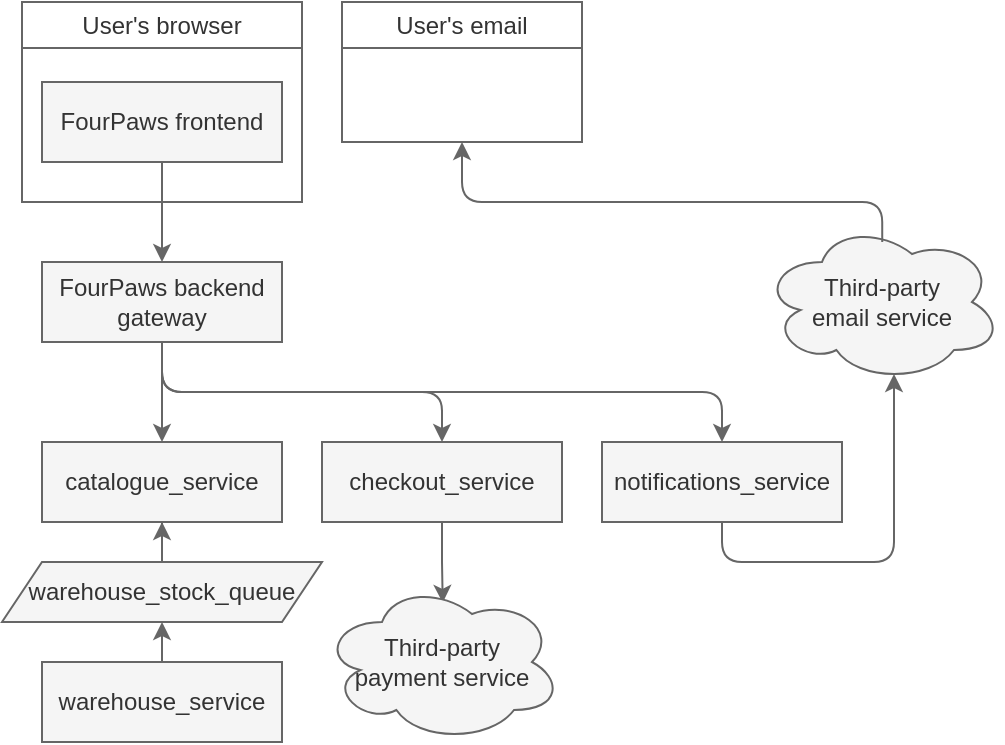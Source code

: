 <mxfile version="21.6.1" type="device">
  <diagram name="Page-1" id="kJw2rPrfrNv7CF86zCLV">
    <mxGraphModel dx="901" dy="533" grid="1" gridSize="10" guides="0" tooltips="1" connect="1" arrows="1" fold="1" page="1" pageScale="1" pageWidth="1169" pageHeight="827" math="0" shadow="0">
      <root>
        <mxCell id="0" />
        <mxCell id="1" parent="0" />
        <mxCell id="UZMON5nkpK0ui71GGuxh-10" style="edgeStyle=orthogonalEdgeStyle;rounded=1;orthogonalLoop=1;jettySize=auto;html=1;exitX=0.5;exitY=1;exitDx=0;exitDy=0;entryX=0.5;entryY=0;entryDx=0;entryDy=0;fontSize=12;fillColor=#f5f5f5;strokeColor=#666666;" parent="1" source="UZMON5nkpK0ui71GGuxh-1" target="UZMON5nkpK0ui71GGuxh-2" edge="1">
          <mxGeometry relative="1" as="geometry" />
        </mxCell>
        <mxCell id="UZMON5nkpK0ui71GGuxh-1" value="&lt;span style=&quot;font-size: 12px;&quot;&gt;FourPaws frontend&lt;/span&gt;" style="rounded=0;whiteSpace=wrap;html=1;fontSize=12;fontStyle=0;fillColor=#f5f5f5;fontColor=#333333;strokeColor=#666666;" parent="1" vertex="1">
          <mxGeometry x="80" y="110" width="120" height="40" as="geometry" />
        </mxCell>
        <mxCell id="UZMON5nkpK0ui71GGuxh-9" style="edgeStyle=orthogonalEdgeStyle;rounded=1;orthogonalLoop=1;jettySize=auto;html=1;exitX=0.5;exitY=1;exitDx=0;exitDy=0;entryX=0.5;entryY=0;entryDx=0;entryDy=0;fontSize=12;fillColor=#f5f5f5;strokeColor=#666666;" parent="1" source="UZMON5nkpK0ui71GGuxh-2" target="UZMON5nkpK0ui71GGuxh-8" edge="1">
          <mxGeometry relative="1" as="geometry" />
        </mxCell>
        <mxCell id="8TBjMwnK1-w7nSuPPaBC-18" style="edgeStyle=orthogonalEdgeStyle;rounded=1;orthogonalLoop=1;jettySize=auto;html=1;exitX=0.5;exitY=1;exitDx=0;exitDy=0;entryX=0.5;entryY=0;entryDx=0;entryDy=0;fontSize=12;fillColor=#f5f5f5;strokeColor=#666666;" parent="1" source="UZMON5nkpK0ui71GGuxh-2" target="8TBjMwnK1-w7nSuPPaBC-16" edge="1">
          <mxGeometry relative="1" as="geometry" />
        </mxCell>
        <mxCell id="8TBjMwnK1-w7nSuPPaBC-19" style="edgeStyle=orthogonalEdgeStyle;rounded=1;orthogonalLoop=1;jettySize=auto;html=1;exitX=0.5;exitY=1;exitDx=0;exitDy=0;entryX=0.5;entryY=0;entryDx=0;entryDy=0;fontSize=12;fillColor=#f5f5f5;strokeColor=#666666;" parent="1" source="UZMON5nkpK0ui71GGuxh-2" target="8TBjMwnK1-w7nSuPPaBC-17" edge="1">
          <mxGeometry relative="1" as="geometry" />
        </mxCell>
        <mxCell id="UZMON5nkpK0ui71GGuxh-2" value="FourPaws backend gateway" style="rounded=0;whiteSpace=wrap;html=1;fontSize=12;fillColor=#f5f5f5;fontColor=#333333;strokeColor=#666666;" parent="1" vertex="1">
          <mxGeometry x="80" y="200" width="120" height="40" as="geometry" />
        </mxCell>
        <mxCell id="UZMON5nkpK0ui71GGuxh-8" value="&lt;div style=&quot;font-size: 12px;&quot;&gt;catalogue_service&lt;/div&gt;" style="rounded=0;whiteSpace=wrap;html=1;fontSize=12;fillColor=#f5f5f5;fontColor=#333333;strokeColor=#666666;" parent="1" vertex="1">
          <mxGeometry x="80" y="290" width="120" height="40" as="geometry" />
        </mxCell>
        <mxCell id="8TBjMwnK1-w7nSuPPaBC-8" style="edgeStyle=orthogonalEdgeStyle;rounded=0;orthogonalLoop=1;jettySize=auto;html=1;exitX=0.5;exitY=0;exitDx=0;exitDy=0;entryX=0.5;entryY=1;entryDx=0;entryDy=0;fontSize=12;fillColor=#f5f5f5;strokeColor=#666666;" parent="1" source="8TBjMwnK1-w7nSuPPaBC-3" target="8TBjMwnK1-w7nSuPPaBC-5" edge="1">
          <mxGeometry relative="1" as="geometry" />
        </mxCell>
        <mxCell id="8TBjMwnK1-w7nSuPPaBC-3" value="&lt;div style=&quot;font-size: 12px;&quot;&gt;warehouse_service&lt;/div&gt;" style="rounded=0;whiteSpace=wrap;html=1;fontSize=12;fillColor=#f5f5f5;fontColor=#333333;strokeColor=#666666;" parent="1" vertex="1">
          <mxGeometry x="80" y="400" width="120" height="40" as="geometry" />
        </mxCell>
        <mxCell id="8TBjMwnK1-w7nSuPPaBC-6" value="" style="edgeStyle=orthogonalEdgeStyle;rounded=0;orthogonalLoop=1;jettySize=auto;html=1;fontSize=12;fillColor=#f5f5f5;strokeColor=#666666;" parent="1" source="8TBjMwnK1-w7nSuPPaBC-5" target="UZMON5nkpK0ui71GGuxh-8" edge="1">
          <mxGeometry relative="1" as="geometry" />
        </mxCell>
        <mxCell id="8TBjMwnK1-w7nSuPPaBC-5" value="warehouse_stock_queue" style="shape=parallelogram;perimeter=parallelogramPerimeter;whiteSpace=wrap;html=1;fixedSize=1;fontSize=12;fillColor=#f5f5f5;fontColor=#333333;strokeColor=#666666;" parent="1" vertex="1">
          <mxGeometry x="60" y="350" width="160" height="30" as="geometry" />
        </mxCell>
        <mxCell id="8TBjMwnK1-w7nSuPPaBC-13" value="User&#39;s browser" style="swimlane;whiteSpace=wrap;html=1;fontSize=12;fontStyle=0;fillColor=none;fontColor=#333333;strokeColor=#666666;" parent="1" vertex="1">
          <mxGeometry x="70" y="70" width="140" height="100" as="geometry" />
        </mxCell>
        <mxCell id="8TBjMwnK1-w7nSuPPaBC-22" style="edgeStyle=orthogonalEdgeStyle;rounded=1;orthogonalLoop=1;jettySize=auto;html=1;exitX=0.5;exitY=1;exitDx=0;exitDy=0;entryX=0.55;entryY=0.95;entryDx=0;entryDy=0;entryPerimeter=0;fontSize=12;fillColor=#f5f5f5;strokeColor=#666666;" parent="1" source="8TBjMwnK1-w7nSuPPaBC-17" target="8TBjMwnK1-w7nSuPPaBC-20" edge="1">
          <mxGeometry relative="1" as="geometry" />
        </mxCell>
        <mxCell id="8TBjMwnK1-w7nSuPPaBC-25" style="edgeStyle=orthogonalEdgeStyle;rounded=0;orthogonalLoop=1;jettySize=auto;html=1;exitX=0.5;exitY=1;exitDx=0;exitDy=0;entryX=0.503;entryY=0.13;entryDx=0;entryDy=0;entryPerimeter=0;fontSize=12;fillColor=#f5f5f5;strokeColor=#666666;" parent="1" source="8TBjMwnK1-w7nSuPPaBC-16" target="8TBjMwnK1-w7nSuPPaBC-24" edge="1">
          <mxGeometry relative="1" as="geometry" />
        </mxCell>
        <mxCell id="8TBjMwnK1-w7nSuPPaBC-16" value="&lt;div style=&quot;font-size: 12px;&quot;&gt;checkout_service&lt;/div&gt;" style="rounded=0;whiteSpace=wrap;html=1;fontSize=12;fillColor=#f5f5f5;fontColor=#333333;strokeColor=#666666;" parent="1" vertex="1">
          <mxGeometry x="220" y="290" width="120" height="40" as="geometry" />
        </mxCell>
        <mxCell id="8TBjMwnK1-w7nSuPPaBC-17" value="&lt;div style=&quot;font-size: 12px;&quot;&gt;notifications_service&lt;/div&gt;" style="rounded=0;whiteSpace=wrap;html=1;fontSize=12;fillColor=#f5f5f5;fontColor=#333333;strokeColor=#666666;" parent="1" vertex="1">
          <mxGeometry x="360" y="290" width="120" height="40" as="geometry" />
        </mxCell>
        <mxCell id="8TBjMwnK1-w7nSuPPaBC-20" value="Third-party &lt;br&gt;email service" style="ellipse;shape=cloud;whiteSpace=wrap;html=1;fontSize=12;fillColor=#f5f5f5;fontColor=#333333;strokeColor=#666666;" parent="1" vertex="1">
          <mxGeometry x="440" y="180" width="120" height="80" as="geometry" />
        </mxCell>
        <mxCell id="8TBjMwnK1-w7nSuPPaBC-23" style="edgeStyle=orthogonalEdgeStyle;rounded=1;orthogonalLoop=1;jettySize=auto;html=1;exitX=0.5;exitY=1;exitDx=0;exitDy=0;entryX=0.501;entryY=0.125;entryDx=0;entryDy=0;entryPerimeter=0;startArrow=classic;startFill=1;endArrow=none;endFill=0;fontSize=12;fillColor=#f5f5f5;strokeColor=#666666;" parent="1" source="8TBjMwnK1-w7nSuPPaBC-21" target="8TBjMwnK1-w7nSuPPaBC-20" edge="1">
          <mxGeometry relative="1" as="geometry">
            <Array as="points">
              <mxPoint x="290" y="170" />
              <mxPoint x="500" y="170" />
            </Array>
          </mxGeometry>
        </mxCell>
        <mxCell id="8TBjMwnK1-w7nSuPPaBC-21" value="User&#39;s email" style="swimlane;whiteSpace=wrap;html=1;fontSize=12;fontStyle=0;fillColor=none;fontColor=#333333;strokeColor=#666666;" parent="1" vertex="1">
          <mxGeometry x="230" y="70" width="120" height="70" as="geometry" />
        </mxCell>
        <mxCell id="8TBjMwnK1-w7nSuPPaBC-24" value="Third-party&lt;br style=&quot;font-size: 12px;&quot;&gt;payment service" style="ellipse;shape=cloud;whiteSpace=wrap;html=1;fontSize=12;fillColor=#f5f5f5;fontColor=#333333;strokeColor=#666666;" parent="1" vertex="1">
          <mxGeometry x="220" y="360" width="120" height="80" as="geometry" />
        </mxCell>
      </root>
    </mxGraphModel>
  </diagram>
</mxfile>
